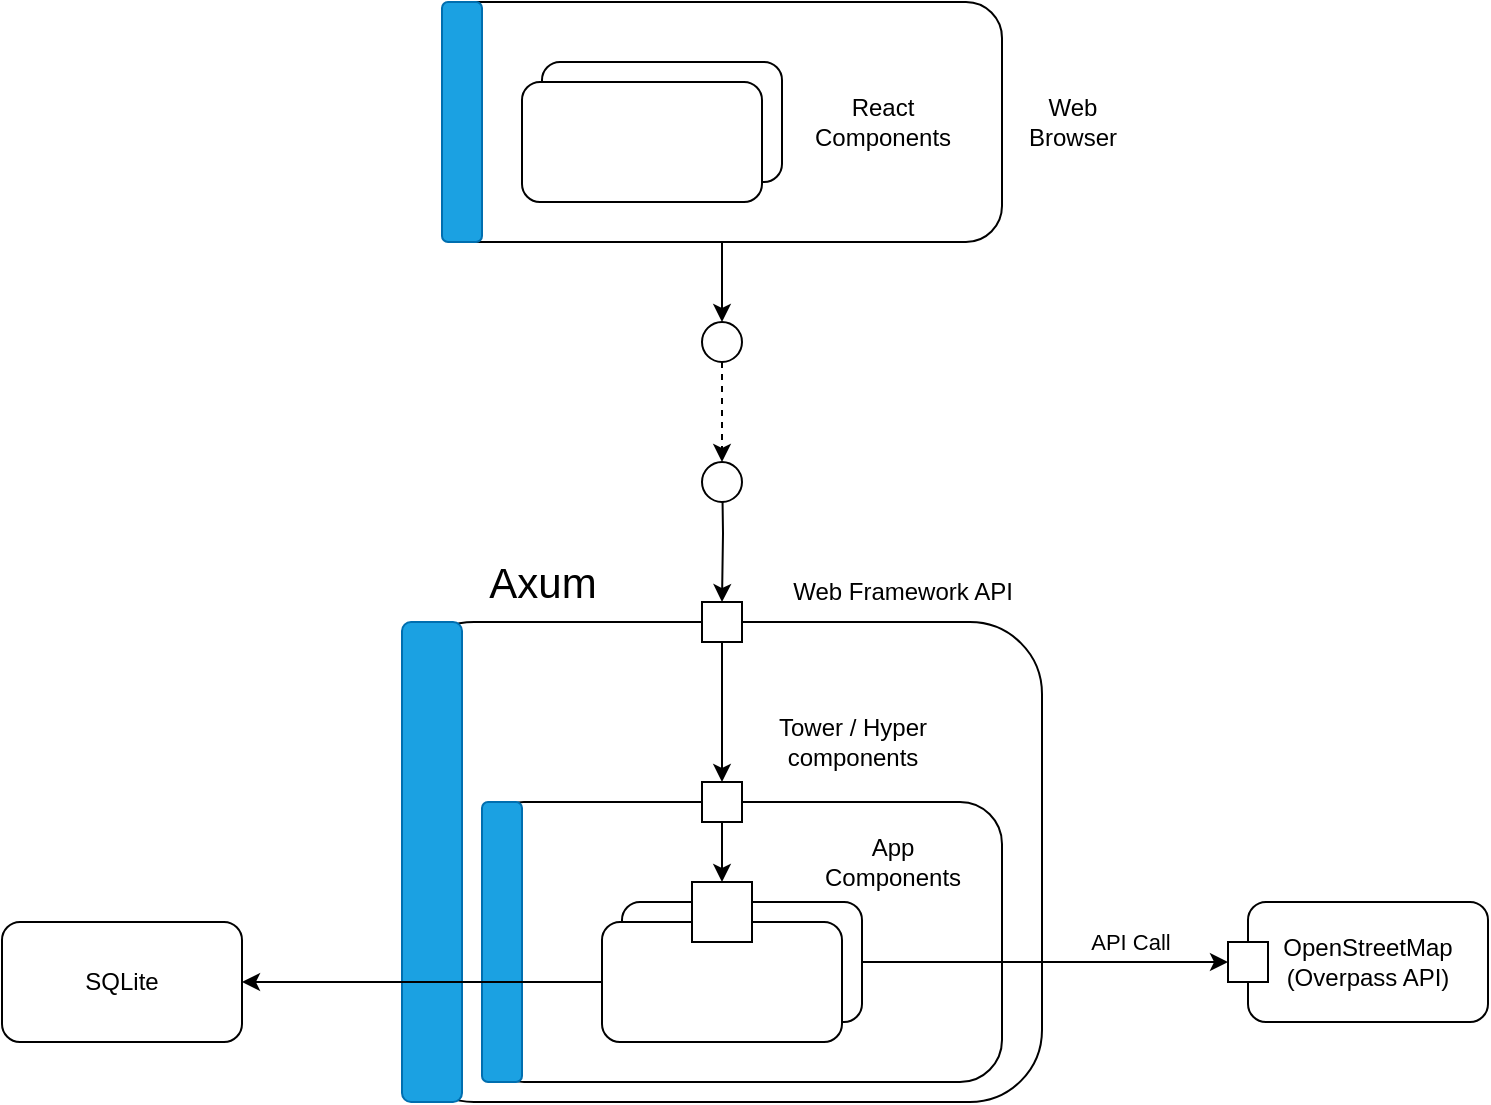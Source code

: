 <mxfile version="22.1.5" type="device">
  <diagram name="Page-1" id="T9IhmCq0k8aLZKgSEMsv">
    <mxGraphModel dx="794" dy="782" grid="1" gridSize="10" guides="1" tooltips="1" connect="1" arrows="1" fold="1" page="1" pageScale="1" pageWidth="850" pageHeight="1100" math="0" shadow="0">
      <root>
        <mxCell id="0" />
        <mxCell id="1" parent="0" />
        <mxCell id="qQ46MEHjNaRR1WTVshwD-9" style="edgeStyle=orthogonalEdgeStyle;rounded=0;orthogonalLoop=1;jettySize=auto;html=1;strokeColor=default;" parent="1" source="qQ46MEHjNaRR1WTVshwD-1" target="qQ46MEHjNaRR1WTVshwD-8" edge="1">
          <mxGeometry relative="1" as="geometry" />
        </mxCell>
        <mxCell id="qQ46MEHjNaRR1WTVshwD-1" value="" style="rounded=1;whiteSpace=wrap;html=1;" parent="1" vertex="1">
          <mxGeometry x="260" y="40" width="280" height="120" as="geometry" />
        </mxCell>
        <mxCell id="qQ46MEHjNaRR1WTVshwD-2" value="" style="rounded=1;whiteSpace=wrap;html=1;fillColor=#1ba1e2;fontColor=#ffffff;strokeColor=#006EAF;" parent="1" vertex="1">
          <mxGeometry x="260" y="40" width="20" height="120" as="geometry" />
        </mxCell>
        <mxCell id="qQ46MEHjNaRR1WTVshwD-3" value="" style="rounded=1;whiteSpace=wrap;html=1;" parent="1" vertex="1">
          <mxGeometry x="310" y="70" width="120" height="60" as="geometry" />
        </mxCell>
        <mxCell id="qQ46MEHjNaRR1WTVshwD-4" value="" style="rounded=1;whiteSpace=wrap;html=1;" parent="1" vertex="1">
          <mxGeometry x="300" y="80" width="120" height="60" as="geometry" />
        </mxCell>
        <mxCell id="qQ46MEHjNaRR1WTVshwD-5" value="&lt;div&gt;React&lt;br&gt;&lt;/div&gt;&lt;div&gt;Components&lt;br&gt;&lt;/div&gt;" style="text;html=1;align=center;verticalAlign=middle;resizable=0;points=[];autosize=1;strokeColor=none;fillColor=none;" parent="1" vertex="1">
          <mxGeometry x="435" y="80" width="90" height="40" as="geometry" />
        </mxCell>
        <mxCell id="qQ46MEHjNaRR1WTVshwD-6" value="&lt;div&gt;Web&lt;/div&gt;&lt;div&gt;Browser&lt;/div&gt;" style="text;html=1;align=center;verticalAlign=middle;resizable=0;points=[];autosize=1;strokeColor=none;fillColor=none;" parent="1" vertex="1">
          <mxGeometry x="540" y="80" width="70" height="40" as="geometry" />
        </mxCell>
        <mxCell id="qQ46MEHjNaRR1WTVshwD-7" value="" style="rounded=1;whiteSpace=wrap;html=1;" parent="1" vertex="1">
          <mxGeometry x="240" y="350" width="320" height="240" as="geometry" />
        </mxCell>
        <mxCell id="qQ46MEHjNaRR1WTVshwD-11" style="edgeStyle=orthogonalEdgeStyle;rounded=0;orthogonalLoop=1;jettySize=auto;html=1;dashed=1;" parent="1" source="qQ46MEHjNaRR1WTVshwD-8" target="qQ46MEHjNaRR1WTVshwD-10" edge="1">
          <mxGeometry relative="1" as="geometry" />
        </mxCell>
        <mxCell id="qQ46MEHjNaRR1WTVshwD-8" value="" style="ellipse;whiteSpace=wrap;html=1;aspect=fixed;" parent="1" vertex="1">
          <mxGeometry x="390" y="200" width="20" height="20" as="geometry" />
        </mxCell>
        <mxCell id="qQ46MEHjNaRR1WTVshwD-14" style="edgeStyle=orthogonalEdgeStyle;rounded=0;orthogonalLoop=1;jettySize=auto;html=1;" parent="1" target="qQ46MEHjNaRR1WTVshwD-13" edge="1">
          <mxGeometry relative="1" as="geometry">
            <mxPoint x="400" y="270" as="sourcePoint" />
          </mxGeometry>
        </mxCell>
        <mxCell id="qQ46MEHjNaRR1WTVshwD-10" value="" style="ellipse;whiteSpace=wrap;html=1;aspect=fixed;" parent="1" vertex="1">
          <mxGeometry x="390" y="270" width="20" height="20" as="geometry" />
        </mxCell>
        <mxCell id="qQ46MEHjNaRR1WTVshwD-25" style="edgeStyle=orthogonalEdgeStyle;rounded=0;orthogonalLoop=1;jettySize=auto;html=1;" parent="1" source="qQ46MEHjNaRR1WTVshwD-13" target="qQ46MEHjNaRR1WTVshwD-21" edge="1">
          <mxGeometry relative="1" as="geometry" />
        </mxCell>
        <mxCell id="qQ46MEHjNaRR1WTVshwD-13" value="" style="whiteSpace=wrap;html=1;aspect=fixed;" parent="1" vertex="1">
          <mxGeometry x="390" y="340" width="20" height="20" as="geometry" />
        </mxCell>
        <mxCell id="qQ46MEHjNaRR1WTVshwD-15" value="" style="rounded=1;whiteSpace=wrap;html=1;fillColor=#1ba1e2;fontColor=#ffffff;strokeColor=#006EAF;" parent="1" vertex="1">
          <mxGeometry x="240" y="350" width="30" height="240" as="geometry" />
        </mxCell>
        <mxCell id="qQ46MEHjNaRR1WTVshwD-18" value="" style="rounded=1;whiteSpace=wrap;html=1;" parent="1" vertex="1">
          <mxGeometry x="280" y="440" width="260" height="140" as="geometry" />
        </mxCell>
        <mxCell id="qQ46MEHjNaRR1WTVshwD-19" value="" style="rounded=1;whiteSpace=wrap;html=1;fillColor=#1ba1e2;fontColor=#ffffff;strokeColor=#006EAF;" parent="1" vertex="1">
          <mxGeometry x="280" y="440" width="20" height="140" as="geometry" />
        </mxCell>
        <mxCell id="qQ46MEHjNaRR1WTVshwD-27" style="edgeStyle=orthogonalEdgeStyle;rounded=0;orthogonalLoop=1;jettySize=auto;html=1;" parent="1" source="qQ46MEHjNaRR1WTVshwD-21" target="qQ46MEHjNaRR1WTVshwD-26" edge="1">
          <mxGeometry relative="1" as="geometry" />
        </mxCell>
        <mxCell id="qQ46MEHjNaRR1WTVshwD-21" value="" style="whiteSpace=wrap;html=1;aspect=fixed;" parent="1" vertex="1">
          <mxGeometry x="390" y="430" width="20" height="20" as="geometry" />
        </mxCell>
        <mxCell id="qQ46MEHjNaRR1WTVshwD-34" style="edgeStyle=orthogonalEdgeStyle;rounded=0;orthogonalLoop=1;jettySize=auto;html=1;" parent="1" source="qQ46MEHjNaRR1WTVshwD-22" target="qQ46MEHjNaRR1WTVshwD-33" edge="1">
          <mxGeometry relative="1" as="geometry" />
        </mxCell>
        <mxCell id="qQ46MEHjNaRR1WTVshwD-41" value="API Call" style="edgeLabel;html=1;align=center;verticalAlign=middle;resizable=0;points=[];" parent="qQ46MEHjNaRR1WTVshwD-34" vertex="1" connectable="0">
          <mxGeometry x="0.465" y="-2" relative="1" as="geometry">
            <mxPoint y="-12" as="offset" />
          </mxGeometry>
        </mxCell>
        <mxCell id="qQ46MEHjNaRR1WTVshwD-22" value="" style="rounded=1;whiteSpace=wrap;html=1;" parent="1" vertex="1">
          <mxGeometry x="350" y="490" width="120" height="60" as="geometry" />
        </mxCell>
        <mxCell id="qQ46MEHjNaRR1WTVshwD-40" style="edgeStyle=orthogonalEdgeStyle;rounded=0;orthogonalLoop=1;jettySize=auto;html=1;" parent="1" source="qQ46MEHjNaRR1WTVshwD-23" target="qQ46MEHjNaRR1WTVshwD-37" edge="1">
          <mxGeometry relative="1" as="geometry" />
        </mxCell>
        <mxCell id="qQ46MEHjNaRR1WTVshwD-23" value="" style="rounded=1;whiteSpace=wrap;html=1;" parent="1" vertex="1">
          <mxGeometry x="340" y="500" width="120" height="60" as="geometry" />
        </mxCell>
        <mxCell id="qQ46MEHjNaRR1WTVshwD-24" value="&lt;div&gt;OpenStreetMap (Overpass API)&lt;br&gt;&lt;/div&gt;" style="rounded=1;whiteSpace=wrap;html=1;" parent="1" vertex="1">
          <mxGeometry x="663" y="490" width="120" height="60" as="geometry" />
        </mxCell>
        <mxCell id="qQ46MEHjNaRR1WTVshwD-26" value="" style="whiteSpace=wrap;html=1;aspect=fixed;" parent="1" vertex="1">
          <mxGeometry x="385" y="480" width="30" height="30" as="geometry" />
        </mxCell>
        <mxCell id="qQ46MEHjNaRR1WTVshwD-28" value="&lt;div&gt;App&lt;/div&gt;&lt;div&gt;Components&lt;br&gt;&lt;/div&gt;" style="text;html=1;align=center;verticalAlign=middle;resizable=0;points=[];autosize=1;strokeColor=none;fillColor=none;" parent="1" vertex="1">
          <mxGeometry x="440" y="450" width="90" height="40" as="geometry" />
        </mxCell>
        <mxCell id="qQ46MEHjNaRR1WTVshwD-29" value="Axum" style="text;html=1;align=center;verticalAlign=middle;resizable=0;points=[];autosize=1;strokeColor=none;fillColor=none;fontSize=21;" parent="1" vertex="1">
          <mxGeometry x="270" y="310" width="80" height="40" as="geometry" />
        </mxCell>
        <mxCell id="qQ46MEHjNaRR1WTVshwD-30" value="Web Framework API" style="text;html=1;align=center;verticalAlign=middle;resizable=0;points=[];autosize=1;strokeColor=none;fillColor=none;" parent="1" vertex="1">
          <mxGeometry x="425" y="320" width="130" height="30" as="geometry" />
        </mxCell>
        <mxCell id="qQ46MEHjNaRR1WTVshwD-31" value="&lt;div&gt;Tower / Hyper&lt;/div&gt;&lt;div&gt;components&lt;/div&gt;" style="text;html=1;align=center;verticalAlign=middle;resizable=0;points=[];autosize=1;strokeColor=none;fillColor=none;" parent="1" vertex="1">
          <mxGeometry x="415" y="390" width="100" height="40" as="geometry" />
        </mxCell>
        <mxCell id="qQ46MEHjNaRR1WTVshwD-33" value="" style="whiteSpace=wrap;html=1;aspect=fixed;" parent="1" vertex="1">
          <mxGeometry x="653" y="510" width="20" height="20" as="geometry" />
        </mxCell>
        <mxCell id="qQ46MEHjNaRR1WTVshwD-37" value="SQLite" style="rounded=1;whiteSpace=wrap;html=1;" parent="1" vertex="1">
          <mxGeometry x="40" y="500" width="120" height="60" as="geometry" />
        </mxCell>
      </root>
    </mxGraphModel>
  </diagram>
</mxfile>
